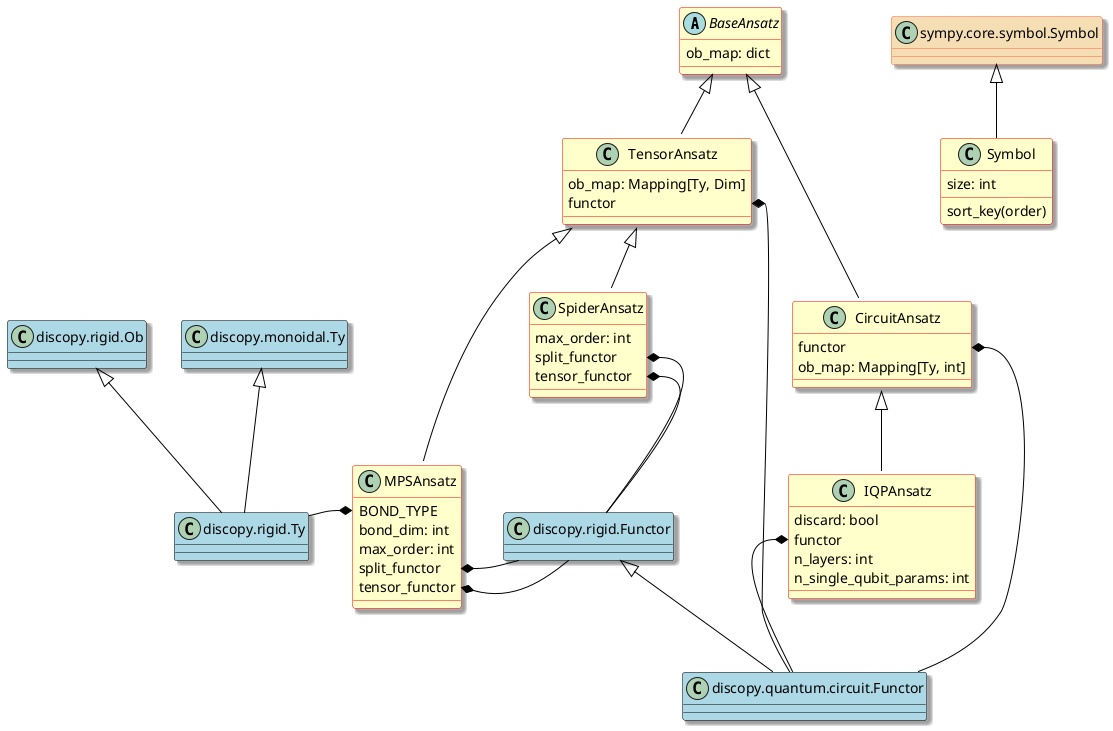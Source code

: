 @startuml

set namespaceseparator none
skinparam dpi 96
skinparam shadowing true
skinparam ArrowColor Black
skinparam class {
  backgroundColor Business
  borderColor Red
}

abstract class BaseAnsatz {
    ob_map: dict
}
class TensorAnsatz {
    ob_map: Mapping[Ty, Dim]
    functor
}
class CircuitAnsatz {
    functor
    ob_map: Mapping[Ty, int]
}
class MPSAnsatz {
    BOND_TYPE
    bond_dim: int
    max_order: int
    split_functor
    tensor_functor
}
class SpiderAnsatz {
    max_order: int
    split_functor
    tensor_functor
}
class IQPAnsatz {
    discard: bool
    functor
    n_layers: int
    n_single_qubit_params: int
}
class Symbol {
    size: int
    sort_key(order)
}
class sympy.core.symbol.Symbol #back:wheat;line:tomato {}

class discopy.rigid.Ty #back:lightblue;line:black {}
class discopy.rigid.Ob #back:lightblue;line:black {}
class discopy.rigid.Functor #back:lightblue;line:black {}
class discopy.quantum.circuit.Functor #back:lightblue;line:black {}
class discopy.monoidal.Ty #back:lightblue;line:black {}

discopy.rigid.Ob <|-- discopy.rigid.Ty
discopy.rigid.Functor <|-- discopy.quantum.circuit.Functor

BaseAnsatz <|-- TensorAnsatz
BaseAnsatz <|-- CircuitAnsatz
TensorAnsatz <|-- MPSAnsatz
TensorAnsatz <|-- SpiderAnsatz
CircuitAnsatz <|-- IQPAnsatz
discopy.monoidal.Ty <|-- discopy.rigid.Ty

MPSAnsatz::split_functor *-left- discopy.rigid.Functor
MPSAnsatz::tensor_functor *-- discopy.rigid.Functor
SpiderAnsatz::split_functor *-- discopy.rigid.Functor
SpiderAnsatz::tensor_functor *-- discopy.rigid.Functor
MPSAnsatz::BOND_TYPE *--left discopy.rigid.Ty
CircuitAnsatz::functor *-- discopy.quantum.circuit.Functor
TensorAnsatz::functor *-- discopy.quantum.circuit.Functor
IQPAnsatz::functor *-- discopy.quantum.circuit.Functor
sympy.core.symbol.Symbol <|-- Symbol

@enduml

